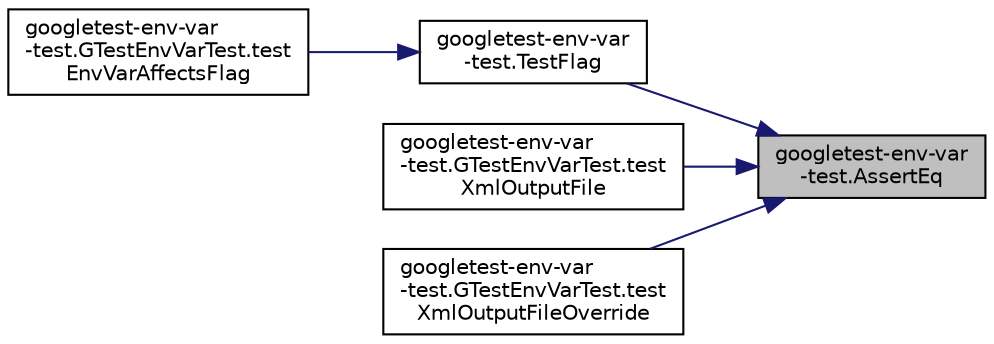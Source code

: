 digraph "googletest-env-var-test.AssertEq"
{
 // LATEX_PDF_SIZE
  bgcolor="transparent";
  edge [fontname="Helvetica",fontsize="10",labelfontname="Helvetica",labelfontsize="10"];
  node [fontname="Helvetica",fontsize="10",shape=record];
  rankdir="RL";
  Node1 [label="googletest-env-var\l-test.AssertEq",height=0.2,width=0.4,color="black", fillcolor="grey75", style="filled", fontcolor="black",tooltip=" "];
  Node1 -> Node2 [dir="back",color="midnightblue",fontsize="10",style="solid",fontname="Helvetica"];
  Node2 [label="googletest-env-var\l-test.TestFlag",height=0.2,width=0.4,color="black",URL="$namespacegoogletest-env-var-test.html#a7b8631f31d258198990b9a6004faa8a7",tooltip=" "];
  Node2 -> Node3 [dir="back",color="midnightblue",fontsize="10",style="solid",fontname="Helvetica"];
  Node3 [label="googletest-env-var\l-test.GTestEnvVarTest.test\lEnvVarAffectsFlag",height=0.2,width=0.4,color="black",URL="$classgoogletest-env-var-test_1_1GTestEnvVarTest.html#ae0165e3c30ce525c4d2f653e8f27ed3c",tooltip=" "];
  Node1 -> Node4 [dir="back",color="midnightblue",fontsize="10",style="solid",fontname="Helvetica"];
  Node4 [label="googletest-env-var\l-test.GTestEnvVarTest.test\lXmlOutputFile",height=0.2,width=0.4,color="black",URL="$classgoogletest-env-var-test_1_1GTestEnvVarTest.html#a6929a9194cdf872c02f6b2f3de9ff499",tooltip=" "];
  Node1 -> Node5 [dir="back",color="midnightblue",fontsize="10",style="solid",fontname="Helvetica"];
  Node5 [label="googletest-env-var\l-test.GTestEnvVarTest.test\lXmlOutputFileOverride",height=0.2,width=0.4,color="black",URL="$classgoogletest-env-var-test_1_1GTestEnvVarTest.html#acf4114bec10759f9545f16846ce17f6f",tooltip=" "];
}
